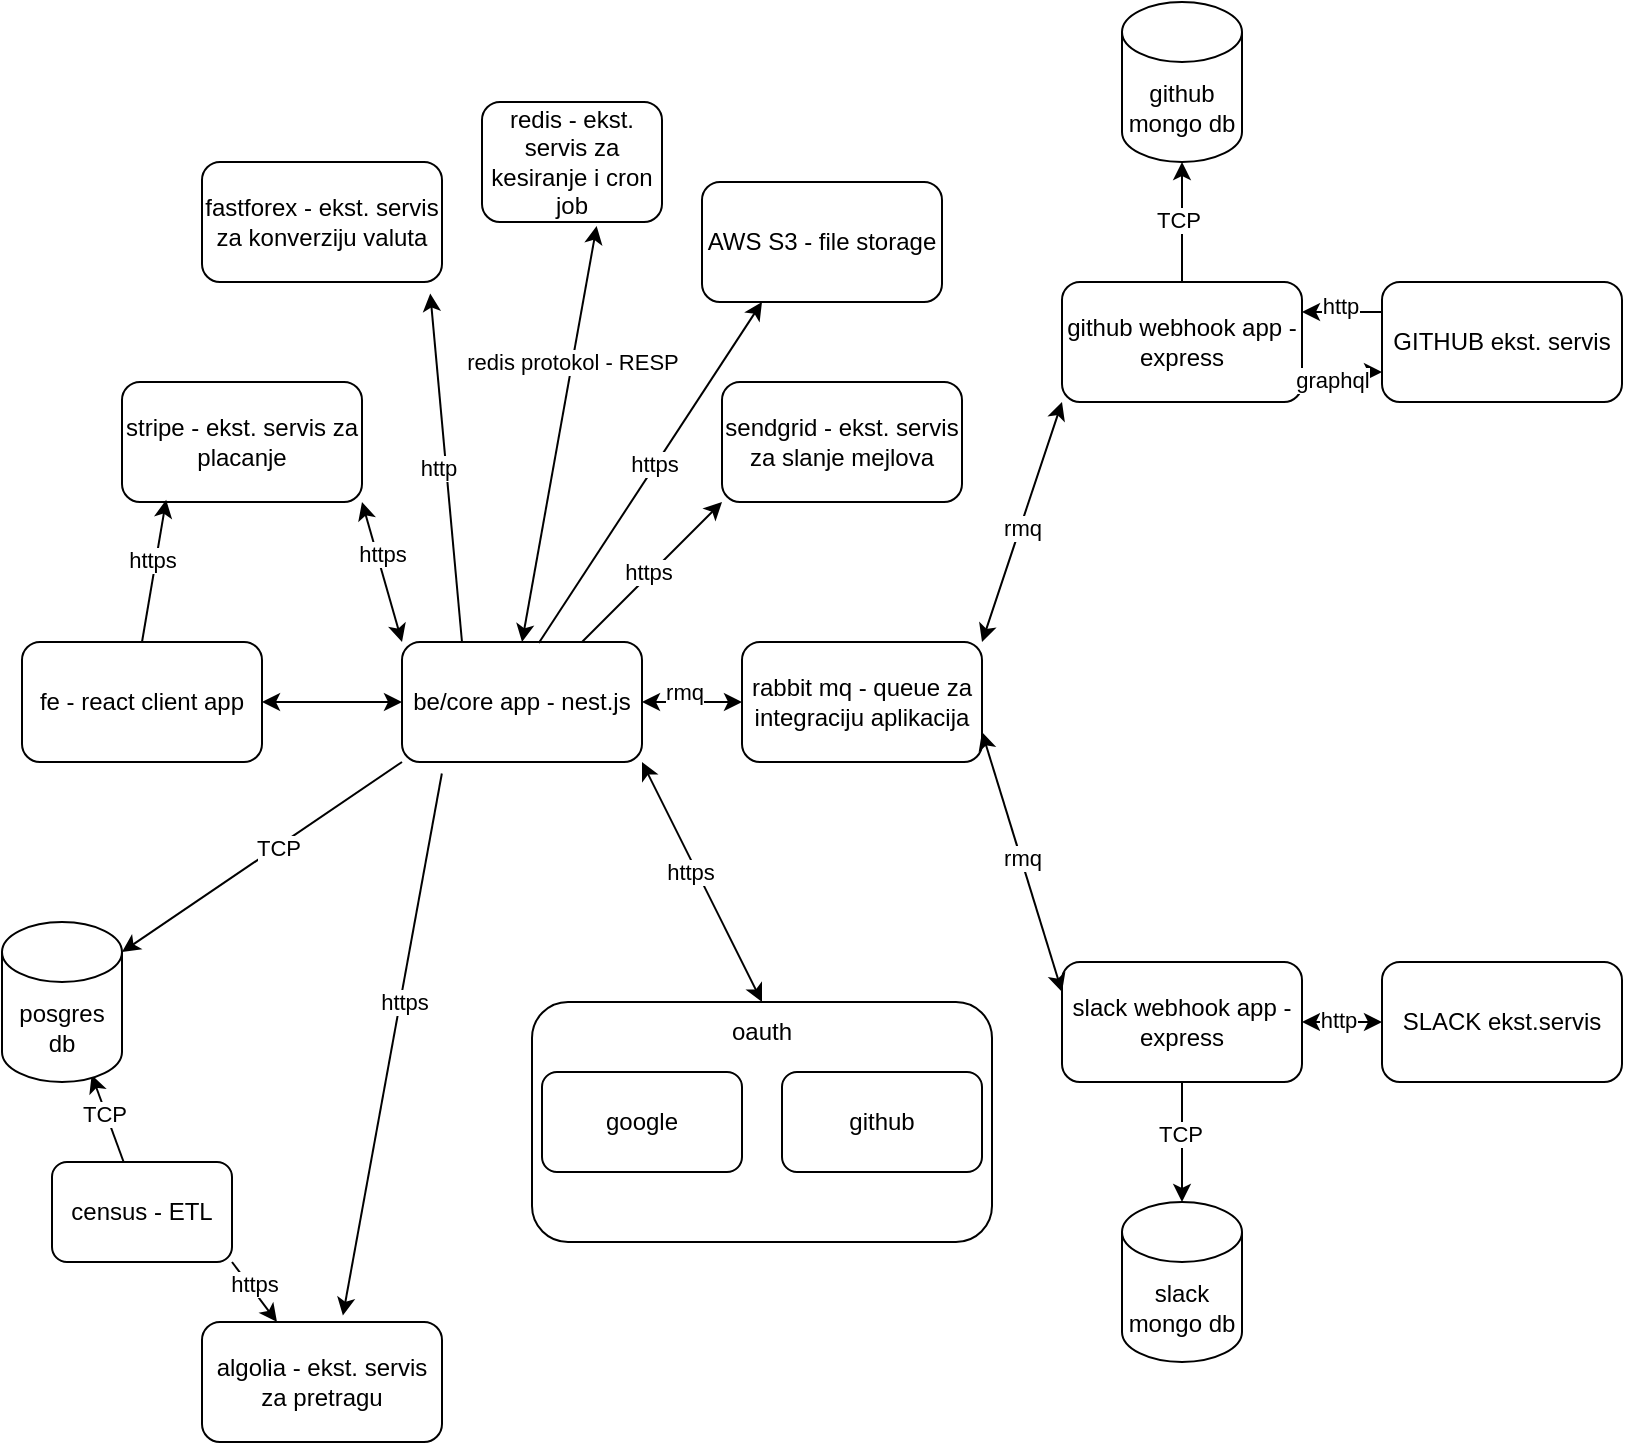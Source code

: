 <mxfile version="22.1.5" type="device">
  <diagram name="Page-1" id="qy5oMyCj6DyUfq8n0ZYG">
    <mxGraphModel dx="1050" dy="574" grid="1" gridSize="10" guides="1" tooltips="1" connect="1" arrows="1" fold="1" page="1" pageScale="1" pageWidth="850" pageHeight="1100" math="0" shadow="0">
      <root>
        <mxCell id="0" />
        <mxCell id="1" parent="0" />
        <mxCell id="a_1NUMiRRPviw614dyFZ-1" value="fe - react client app&lt;br&gt;" style="rounded=1;whiteSpace=wrap;html=1;" parent="1" vertex="1">
          <mxGeometry x="40" y="320" width="120" height="60" as="geometry" />
        </mxCell>
        <mxCell id="a_1NUMiRRPviw614dyFZ-2" value="be/core app - nest.js" style="rounded=1;whiteSpace=wrap;html=1;" parent="1" vertex="1">
          <mxGeometry x="230" y="320" width="120" height="60" as="geometry" />
        </mxCell>
        <mxCell id="a_1NUMiRRPviw614dyFZ-4" value="" style="endArrow=classic;startArrow=classic;html=1;rounded=0;exitX=1;exitY=0.5;exitDx=0;exitDy=0;entryX=0;entryY=0.5;entryDx=0;entryDy=0;" parent="1" source="a_1NUMiRRPviw614dyFZ-1" target="a_1NUMiRRPviw614dyFZ-2" edge="1">
          <mxGeometry width="50" height="50" relative="1" as="geometry">
            <mxPoint x="400" y="510" as="sourcePoint" />
            <mxPoint x="270" y="360" as="targetPoint" />
            <Array as="points" />
          </mxGeometry>
        </mxCell>
        <mxCell id="a_1NUMiRRPviw614dyFZ-5" value="redis - ekst. servis za kesiranje i cron job" style="rounded=1;whiteSpace=wrap;html=1;" parent="1" vertex="1">
          <mxGeometry x="270" y="50" width="90" height="60" as="geometry" />
        </mxCell>
        <mxCell id="a_1NUMiRRPviw614dyFZ-6" value="" style="endArrow=classic;startArrow=classic;html=1;rounded=0;entryX=0.637;entryY=1.034;entryDx=0;entryDy=0;entryPerimeter=0;exitX=0.5;exitY=0;exitDx=0;exitDy=0;exitPerimeter=0;" parent="1" source="a_1NUMiRRPviw614dyFZ-2" target="a_1NUMiRRPviw614dyFZ-5" edge="1">
          <mxGeometry width="50" height="50" relative="1" as="geometry">
            <mxPoint x="400" y="510" as="sourcePoint" />
            <mxPoint x="450" y="460" as="targetPoint" />
          </mxGeometry>
        </mxCell>
        <mxCell id="a_1NUMiRRPviw614dyFZ-10" value="redis protokol - RESP" style="edgeLabel;html=1;align=center;verticalAlign=middle;resizable=0;points=[];" parent="a_1NUMiRRPviw614dyFZ-6" vertex="1" connectable="0">
          <mxGeometry x="-0.002" y="-3" relative="1" as="geometry">
            <mxPoint x="3" y="-37" as="offset" />
          </mxGeometry>
        </mxCell>
        <mxCell id="a_1NUMiRRPviw614dyFZ-7" value="rabbit mq - queue za integraciju aplikacija" style="rounded=1;whiteSpace=wrap;html=1;" parent="1" vertex="1">
          <mxGeometry x="400" y="320" width="120" height="60" as="geometry" />
        </mxCell>
        <mxCell id="a_1NUMiRRPviw614dyFZ-8" value="" style="endArrow=classic;startArrow=classic;html=1;rounded=0;entryX=0;entryY=0.5;entryDx=0;entryDy=0;exitX=1;exitY=0.5;exitDx=0;exitDy=0;" parent="1" source="a_1NUMiRRPviw614dyFZ-2" target="a_1NUMiRRPviw614dyFZ-7" edge="1">
          <mxGeometry width="50" height="50" relative="1" as="geometry">
            <mxPoint x="350" y="360" as="sourcePoint" />
            <mxPoint x="450" y="460" as="targetPoint" />
          </mxGeometry>
        </mxCell>
        <mxCell id="a_1NUMiRRPviw614dyFZ-9" value="rmq&lt;br&gt;" style="edgeLabel;html=1;align=center;verticalAlign=middle;resizable=0;points=[];" parent="a_1NUMiRRPviw614dyFZ-8" vertex="1" connectable="0">
          <mxGeometry x="0.033" y="2" relative="1" as="geometry">
            <mxPoint x="-5" y="-3" as="offset" />
          </mxGeometry>
        </mxCell>
        <mxCell id="a_1NUMiRRPviw614dyFZ-11" value="github webhook app - express&lt;br&gt;" style="rounded=1;whiteSpace=wrap;html=1;" parent="1" vertex="1">
          <mxGeometry x="560" y="140" width="120" height="60" as="geometry" />
        </mxCell>
        <mxCell id="a_1NUMiRRPviw614dyFZ-12" value="" style="endArrow=classic;startArrow=classic;html=1;rounded=0;entryX=0;entryY=1;entryDx=0;entryDy=0;exitX=1;exitY=0;exitDx=0;exitDy=0;" parent="1" source="a_1NUMiRRPviw614dyFZ-7" target="a_1NUMiRRPviw614dyFZ-11" edge="1">
          <mxGeometry width="50" height="50" relative="1" as="geometry">
            <mxPoint x="400" y="410" as="sourcePoint" />
            <mxPoint x="450" y="360" as="targetPoint" />
          </mxGeometry>
        </mxCell>
        <mxCell id="a_1NUMiRRPviw614dyFZ-13" value="rmq" style="edgeLabel;html=1;align=center;verticalAlign=middle;resizable=0;points=[];" parent="a_1NUMiRRPviw614dyFZ-12" vertex="1" connectable="0">
          <mxGeometry x="-0.035" y="-1" relative="1" as="geometry">
            <mxPoint as="offset" />
          </mxGeometry>
        </mxCell>
        <mxCell id="a_1NUMiRRPviw614dyFZ-14" value="slack webhook app - express&lt;br&gt;" style="rounded=1;whiteSpace=wrap;html=1;" parent="1" vertex="1">
          <mxGeometry x="560" y="480" width="120" height="60" as="geometry" />
        </mxCell>
        <mxCell id="a_1NUMiRRPviw614dyFZ-15" value="" style="endArrow=classic;startArrow=classic;html=1;rounded=0;entryX=0;entryY=0.25;entryDx=0;entryDy=0;exitX=1;exitY=0.75;exitDx=0;exitDy=0;" parent="1" source="a_1NUMiRRPviw614dyFZ-7" target="a_1NUMiRRPviw614dyFZ-14" edge="1">
          <mxGeometry width="50" height="50" relative="1" as="geometry">
            <mxPoint x="400" y="410" as="sourcePoint" />
            <mxPoint x="450" y="360" as="targetPoint" />
          </mxGeometry>
        </mxCell>
        <mxCell id="a_1NUMiRRPviw614dyFZ-16" value="rmq&lt;br&gt;" style="edgeLabel;html=1;align=center;verticalAlign=middle;resizable=0;points=[];" parent="a_1NUMiRRPviw614dyFZ-15" vertex="1" connectable="0">
          <mxGeometry x="-0.026" relative="1" as="geometry">
            <mxPoint as="offset" />
          </mxGeometry>
        </mxCell>
        <mxCell id="a_1NUMiRRPviw614dyFZ-24" value="GITHUB ekst. servis&lt;br&gt;" style="rounded=1;whiteSpace=wrap;html=1;" parent="1" vertex="1">
          <mxGeometry x="720" y="140" width="120" height="60" as="geometry" />
        </mxCell>
        <mxCell id="a_1NUMiRRPviw614dyFZ-28" value="" style="endArrow=classic;html=1;rounded=0;exitX=0;exitY=0.25;exitDx=0;exitDy=0;entryX=1;entryY=0.25;entryDx=0;entryDy=0;" parent="1" source="a_1NUMiRRPviw614dyFZ-24" target="a_1NUMiRRPviw614dyFZ-11" edge="1">
          <mxGeometry width="50" height="50" relative="1" as="geometry">
            <mxPoint x="400" y="310" as="sourcePoint" />
            <mxPoint x="450" y="260" as="targetPoint" />
          </mxGeometry>
        </mxCell>
        <mxCell id="a_1NUMiRRPviw614dyFZ-29" value="http&lt;br&gt;" style="edgeLabel;html=1;align=center;verticalAlign=middle;resizable=0;points=[];" parent="a_1NUMiRRPviw614dyFZ-28" vertex="1" connectable="0">
          <mxGeometry x="0.088" y="-3" relative="1" as="geometry">
            <mxPoint x="1" as="offset" />
          </mxGeometry>
        </mxCell>
        <mxCell id="a_1NUMiRRPviw614dyFZ-30" value="" style="endArrow=classic;html=1;rounded=0;entryX=0;entryY=0.75;entryDx=0;entryDy=0;exitX=1;exitY=0.75;exitDx=0;exitDy=0;" parent="1" source="a_1NUMiRRPviw614dyFZ-11" target="a_1NUMiRRPviw614dyFZ-24" edge="1">
          <mxGeometry width="50" height="50" relative="1" as="geometry">
            <mxPoint x="400" y="310" as="sourcePoint" />
            <mxPoint x="450" y="260" as="targetPoint" />
          </mxGeometry>
        </mxCell>
        <mxCell id="a_1NUMiRRPviw614dyFZ-31" value="graphql&lt;br&gt;" style="edgeLabel;html=1;align=center;verticalAlign=middle;resizable=0;points=[];" parent="a_1NUMiRRPviw614dyFZ-30" vertex="1" connectable="0">
          <mxGeometry x="-0.254" y="-4" relative="1" as="geometry">
            <mxPoint as="offset" />
          </mxGeometry>
        </mxCell>
        <mxCell id="a_1NUMiRRPviw614dyFZ-32" value="SLACK ekst.servis" style="rounded=1;whiteSpace=wrap;html=1;" parent="1" vertex="1">
          <mxGeometry x="720" y="480" width="120" height="60" as="geometry" />
        </mxCell>
        <mxCell id="a_1NUMiRRPviw614dyFZ-33" value="" style="endArrow=classic;startArrow=classic;html=1;rounded=0;entryX=0;entryY=0.5;entryDx=0;entryDy=0;exitX=1;exitY=0.5;exitDx=0;exitDy=0;" parent="1" source="a_1NUMiRRPviw614dyFZ-14" target="a_1NUMiRRPviw614dyFZ-32" edge="1">
          <mxGeometry width="50" height="50" relative="1" as="geometry">
            <mxPoint x="400" y="410" as="sourcePoint" />
            <mxPoint x="450" y="360" as="targetPoint" />
          </mxGeometry>
        </mxCell>
        <mxCell id="a_1NUMiRRPviw614dyFZ-34" value="http&lt;br&gt;" style="edgeLabel;html=1;align=center;verticalAlign=middle;resizable=0;points=[];" parent="a_1NUMiRRPviw614dyFZ-33" vertex="1" connectable="0">
          <mxGeometry x="-0.112" y="1" relative="1" as="geometry">
            <mxPoint as="offset" />
          </mxGeometry>
        </mxCell>
        <mxCell id="a_1NUMiRRPviw614dyFZ-38" value="" style="rounded=1;whiteSpace=wrap;html=1;" parent="1" vertex="1">
          <mxGeometry x="295" y="500" width="230" height="120" as="geometry" />
        </mxCell>
        <mxCell id="a_1NUMiRRPviw614dyFZ-36" value="google" style="rounded=1;whiteSpace=wrap;html=1;" parent="1" vertex="1">
          <mxGeometry x="300" y="535" width="100" height="50" as="geometry" />
        </mxCell>
        <mxCell id="a_1NUMiRRPviw614dyFZ-37" value="github" style="rounded=1;whiteSpace=wrap;html=1;" parent="1" vertex="1">
          <mxGeometry x="420" y="535" width="100" height="50" as="geometry" />
        </mxCell>
        <mxCell id="a_1NUMiRRPviw614dyFZ-39" value="oauth" style="text;html=1;strokeColor=none;fillColor=none;align=center;verticalAlign=middle;whiteSpace=wrap;rounded=0;" parent="1" vertex="1">
          <mxGeometry x="380" y="500" width="60" height="30" as="geometry" />
        </mxCell>
        <mxCell id="a_1NUMiRRPviw614dyFZ-40" value="" style="endArrow=classic;startArrow=classic;html=1;rounded=0;entryX=1;entryY=1;entryDx=0;entryDy=0;exitX=0.5;exitY=0;exitDx=0;exitDy=0;" parent="1" source="a_1NUMiRRPviw614dyFZ-39" target="a_1NUMiRRPviw614dyFZ-2" edge="1">
          <mxGeometry width="50" height="50" relative="1" as="geometry">
            <mxPoint x="400" y="400" as="sourcePoint" />
            <mxPoint x="450" y="350" as="targetPoint" />
          </mxGeometry>
        </mxCell>
        <mxCell id="a_1NUMiRRPviw614dyFZ-41" value="https" style="edgeLabel;html=1;align=center;verticalAlign=middle;resizable=0;points=[];" parent="a_1NUMiRRPviw614dyFZ-40" vertex="1" connectable="0">
          <mxGeometry x="0.111" y="3" relative="1" as="geometry">
            <mxPoint as="offset" />
          </mxGeometry>
        </mxCell>
        <mxCell id="a_1NUMiRRPviw614dyFZ-42" value="AWS S3 - file storage" style="rounded=1;whiteSpace=wrap;html=1;" parent="1" vertex="1">
          <mxGeometry x="380" y="90" width="120" height="60" as="geometry" />
        </mxCell>
        <mxCell id="a_1NUMiRRPviw614dyFZ-45" value="sendgrid - ekst. servis za slanje mejlova" style="rounded=1;whiteSpace=wrap;html=1;" parent="1" vertex="1">
          <mxGeometry x="390" y="190" width="120" height="60" as="geometry" />
        </mxCell>
        <mxCell id="a_1NUMiRRPviw614dyFZ-47" value="" style="endArrow=classic;html=1;rounded=0;entryX=0;entryY=1;entryDx=0;entryDy=0;" parent="1" source="a_1NUMiRRPviw614dyFZ-2" target="a_1NUMiRRPviw614dyFZ-45" edge="1">
          <mxGeometry width="50" height="50" relative="1" as="geometry">
            <mxPoint x="400" y="400" as="sourcePoint" />
            <mxPoint x="408" y="250" as="targetPoint" />
          </mxGeometry>
        </mxCell>
        <mxCell id="a_1NUMiRRPviw614dyFZ-48" value="https&lt;br&gt;" style="edgeLabel;html=1;align=center;verticalAlign=middle;resizable=0;points=[];" parent="a_1NUMiRRPviw614dyFZ-47" vertex="1" connectable="0">
          <mxGeometry x="-0.035" y="2" relative="1" as="geometry">
            <mxPoint as="offset" />
          </mxGeometry>
        </mxCell>
        <mxCell id="a_1NUMiRRPviw614dyFZ-49" value="fastforex - ekst. servis za konverziju valuta" style="rounded=1;whiteSpace=wrap;html=1;" parent="1" vertex="1">
          <mxGeometry x="130" y="80" width="120" height="60" as="geometry" />
        </mxCell>
        <mxCell id="a_1NUMiRRPviw614dyFZ-52" value="" style="endArrow=classic;html=1;rounded=0;entryX=0.951;entryY=1.096;entryDx=0;entryDy=0;exitX=0.25;exitY=0;exitDx=0;exitDy=0;entryPerimeter=0;" parent="1" source="a_1NUMiRRPviw614dyFZ-2" target="a_1NUMiRRPviw614dyFZ-49" edge="1">
          <mxGeometry width="50" height="50" relative="1" as="geometry">
            <mxPoint x="400" y="400" as="sourcePoint" />
            <mxPoint x="450" y="350" as="targetPoint" />
          </mxGeometry>
        </mxCell>
        <mxCell id="a_1NUMiRRPviw614dyFZ-53" value="http" style="edgeLabel;html=1;align=center;verticalAlign=middle;resizable=0;points=[];" parent="a_1NUMiRRPviw614dyFZ-52" vertex="1" connectable="0">
          <mxGeometry x="0.003" y="4" relative="1" as="geometry">
            <mxPoint as="offset" />
          </mxGeometry>
        </mxCell>
        <mxCell id="a_1NUMiRRPviw614dyFZ-54" value="" style="endArrow=classic;html=1;rounded=0;entryX=0.25;entryY=1;entryDx=0;entryDy=0;exitX=0.57;exitY=0.008;exitDx=0;exitDy=0;exitPerimeter=0;" parent="1" source="a_1NUMiRRPviw614dyFZ-2" target="a_1NUMiRRPviw614dyFZ-42" edge="1">
          <mxGeometry width="50" height="50" relative="1" as="geometry">
            <mxPoint x="400" y="400" as="sourcePoint" />
            <mxPoint x="450" y="350" as="targetPoint" />
          </mxGeometry>
        </mxCell>
        <mxCell id="a_1NUMiRRPviw614dyFZ-55" value="https" style="edgeLabel;html=1;align=center;verticalAlign=middle;resizable=0;points=[];" parent="a_1NUMiRRPviw614dyFZ-54" vertex="1" connectable="0">
          <mxGeometry x="0.039" y="2" relative="1" as="geometry">
            <mxPoint x="1" as="offset" />
          </mxGeometry>
        </mxCell>
        <mxCell id="a_1NUMiRRPviw614dyFZ-57" value="" style="endArrow=classic;html=1;rounded=0;entryX=1;entryY=0;entryDx=0;entryDy=15;entryPerimeter=0;" parent="1" target="WS3d3etD7pDIfHOqatuw-1" edge="1">
          <mxGeometry width="50" height="50" relative="1" as="geometry">
            <mxPoint x="230" y="380" as="sourcePoint" />
            <mxPoint x="114.615" y="480" as="targetPoint" />
          </mxGeometry>
        </mxCell>
        <mxCell id="a_1NUMiRRPviw614dyFZ-71" value="TCP" style="edgeLabel;html=1;align=center;verticalAlign=middle;resizable=0;points=[];" parent="a_1NUMiRRPviw614dyFZ-57" vertex="1" connectable="0">
          <mxGeometry x="-0.106" relative="1" as="geometry">
            <mxPoint as="offset" />
          </mxGeometry>
        </mxCell>
        <mxCell id="a_1NUMiRRPviw614dyFZ-58" value="" style="endArrow=classic;html=1;rounded=0;" parent="1" source="a_1NUMiRRPviw614dyFZ-11" target="WS3d3etD7pDIfHOqatuw-2" edge="1">
          <mxGeometry width="50" height="50" relative="1" as="geometry">
            <mxPoint x="400" y="400" as="sourcePoint" />
            <mxPoint x="620" y="80" as="targetPoint" />
          </mxGeometry>
        </mxCell>
        <mxCell id="a_1NUMiRRPviw614dyFZ-72" value="TCP" style="edgeLabel;html=1;align=center;verticalAlign=middle;resizable=0;points=[];" parent="a_1NUMiRRPviw614dyFZ-58" vertex="1" connectable="0">
          <mxGeometry x="0.037" y="2" relative="1" as="geometry">
            <mxPoint as="offset" />
          </mxGeometry>
        </mxCell>
        <mxCell id="a_1NUMiRRPviw614dyFZ-59" value="" style="endArrow=classic;html=1;rounded=0;entryX=0.5;entryY=0;entryDx=0;entryDy=0;exitX=0.5;exitY=1;exitDx=0;exitDy=0;entryPerimeter=0;" parent="1" source="a_1NUMiRRPviw614dyFZ-14" target="WS3d3etD7pDIfHOqatuw-3" edge="1">
          <mxGeometry width="50" height="50" relative="1" as="geometry">
            <mxPoint x="400" y="400" as="sourcePoint" />
            <mxPoint x="620" y="590" as="targetPoint" />
          </mxGeometry>
        </mxCell>
        <mxCell id="a_1NUMiRRPviw614dyFZ-73" value="TCP" style="edgeLabel;html=1;align=center;verticalAlign=middle;resizable=0;points=[];" parent="a_1NUMiRRPviw614dyFZ-59" vertex="1" connectable="0">
          <mxGeometry x="-0.139" y="-1" relative="1" as="geometry">
            <mxPoint as="offset" />
          </mxGeometry>
        </mxCell>
        <mxCell id="a_1NUMiRRPviw614dyFZ-60" value="algolia - ekst. servis za pretragu" style="rounded=1;whiteSpace=wrap;html=1;" parent="1" vertex="1">
          <mxGeometry x="130" y="660" width="120" height="60" as="geometry" />
        </mxCell>
        <mxCell id="a_1NUMiRRPviw614dyFZ-61" value="" style="endArrow=classic;html=1;rounded=0;exitX=0.166;exitY=1.096;exitDx=0;exitDy=0;exitPerimeter=0;entryX=0.587;entryY=-0.054;entryDx=0;entryDy=0;entryPerimeter=0;" parent="1" source="a_1NUMiRRPviw614dyFZ-2" target="a_1NUMiRRPviw614dyFZ-60" edge="1">
          <mxGeometry width="50" height="50" relative="1" as="geometry">
            <mxPoint x="400" y="400" as="sourcePoint" />
            <mxPoint x="450" y="350" as="targetPoint" />
          </mxGeometry>
        </mxCell>
        <mxCell id="a_1NUMiRRPviw614dyFZ-74" value="https" style="edgeLabel;html=1;align=center;verticalAlign=middle;resizable=0;points=[];" parent="a_1NUMiRRPviw614dyFZ-61" vertex="1" connectable="0">
          <mxGeometry x="-0.498" y="2" relative="1" as="geometry">
            <mxPoint x="-9" y="46" as="offset" />
          </mxGeometry>
        </mxCell>
        <mxCell id="a_1NUMiRRPviw614dyFZ-62" value="census - ETL" style="rounded=1;whiteSpace=wrap;html=1;" parent="1" vertex="1">
          <mxGeometry x="55" y="580" width="90" height="50" as="geometry" />
        </mxCell>
        <mxCell id="a_1NUMiRRPviw614dyFZ-63" value="" style="endArrow=classic;html=1;rounded=0;exitX=1;exitY=1;exitDx=0;exitDy=0;" parent="1" source="a_1NUMiRRPviw614dyFZ-62" target="a_1NUMiRRPviw614dyFZ-60" edge="1">
          <mxGeometry width="50" height="50" relative="1" as="geometry">
            <mxPoint x="400" y="400" as="sourcePoint" />
            <mxPoint x="450" y="350" as="targetPoint" />
          </mxGeometry>
        </mxCell>
        <mxCell id="a_1NUMiRRPviw614dyFZ-75" value="https&lt;br&gt;" style="edgeLabel;html=1;align=center;verticalAlign=middle;resizable=0;points=[];" parent="a_1NUMiRRPviw614dyFZ-63" vertex="1" connectable="0">
          <mxGeometry x="-0.226" y="2" relative="1" as="geometry">
            <mxPoint as="offset" />
          </mxGeometry>
        </mxCell>
        <mxCell id="a_1NUMiRRPviw614dyFZ-64" value="" style="endArrow=classic;html=1;rounded=0;entryX=0.747;entryY=0.955;entryDx=0;entryDy=0;entryPerimeter=0;" parent="1" source="a_1NUMiRRPviw614dyFZ-62" target="WS3d3etD7pDIfHOqatuw-1" edge="1">
          <mxGeometry width="50" height="50" relative="1" as="geometry">
            <mxPoint x="400" y="400" as="sourcePoint" />
            <mxPoint x="95.24" y="544.68" as="targetPoint" />
          </mxGeometry>
        </mxCell>
        <mxCell id="a_1NUMiRRPviw614dyFZ-76" value="TCP" style="edgeLabel;html=1;align=center;verticalAlign=middle;resizable=0;points=[];" parent="a_1NUMiRRPviw614dyFZ-64" vertex="1" connectable="0">
          <mxGeometry x="0.111" y="1" relative="1" as="geometry">
            <mxPoint as="offset" />
          </mxGeometry>
        </mxCell>
        <mxCell id="a_1NUMiRRPviw614dyFZ-65" value="stripe - ekst. servis za placanje" style="rounded=1;whiteSpace=wrap;html=1;" parent="1" vertex="1">
          <mxGeometry x="90" y="190" width="120" height="60" as="geometry" />
        </mxCell>
        <mxCell id="a_1NUMiRRPviw614dyFZ-66" value="" style="endArrow=classic;startArrow=classic;html=1;rounded=0;entryX=1;entryY=1;entryDx=0;entryDy=0;exitX=0;exitY=0;exitDx=0;exitDy=0;" parent="1" source="a_1NUMiRRPviw614dyFZ-2" target="a_1NUMiRRPviw614dyFZ-65" edge="1">
          <mxGeometry width="50" height="50" relative="1" as="geometry">
            <mxPoint x="400" y="400" as="sourcePoint" />
            <mxPoint x="450" y="350" as="targetPoint" />
          </mxGeometry>
        </mxCell>
        <mxCell id="a_1NUMiRRPviw614dyFZ-67" value="https" style="edgeLabel;html=1;align=center;verticalAlign=middle;resizable=0;points=[];" parent="a_1NUMiRRPviw614dyFZ-66" vertex="1" connectable="0">
          <mxGeometry x="0.234" y="-2" relative="1" as="geometry">
            <mxPoint as="offset" />
          </mxGeometry>
        </mxCell>
        <mxCell id="a_1NUMiRRPviw614dyFZ-68" value="" style="endArrow=classic;html=1;rounded=0;exitX=0.5;exitY=0;exitDx=0;exitDy=0;entryX=0.184;entryY=0.982;entryDx=0;entryDy=0;entryPerimeter=0;" parent="1" source="a_1NUMiRRPviw614dyFZ-1" target="a_1NUMiRRPviw614dyFZ-65" edge="1">
          <mxGeometry width="50" height="50" relative="1" as="geometry">
            <mxPoint x="400" y="400" as="sourcePoint" />
            <mxPoint x="450" y="350" as="targetPoint" />
          </mxGeometry>
        </mxCell>
        <mxCell id="a_1NUMiRRPviw614dyFZ-69" value="https&lt;br&gt;" style="edgeLabel;html=1;align=center;verticalAlign=middle;resizable=0;points=[];" parent="a_1NUMiRRPviw614dyFZ-68" vertex="1" connectable="0">
          <mxGeometry x="0.139" y="2" relative="1" as="geometry">
            <mxPoint as="offset" />
          </mxGeometry>
        </mxCell>
        <mxCell id="WS3d3etD7pDIfHOqatuw-1" value="posgres db" style="shape=cylinder3;whiteSpace=wrap;html=1;boundedLbl=1;backgroundOutline=1;size=15;" vertex="1" parent="1">
          <mxGeometry x="30" y="460" width="60" height="80" as="geometry" />
        </mxCell>
        <mxCell id="WS3d3etD7pDIfHOqatuw-2" value="github mongo db" style="shape=cylinder3;whiteSpace=wrap;html=1;boundedLbl=1;backgroundOutline=1;size=15;" vertex="1" parent="1">
          <mxGeometry x="590" width="60" height="80" as="geometry" />
        </mxCell>
        <mxCell id="WS3d3etD7pDIfHOqatuw-3" value="slack mongo db" style="shape=cylinder3;whiteSpace=wrap;html=1;boundedLbl=1;backgroundOutline=1;size=15;" vertex="1" parent="1">
          <mxGeometry x="590" y="600" width="60" height="80" as="geometry" />
        </mxCell>
      </root>
    </mxGraphModel>
  </diagram>
</mxfile>

